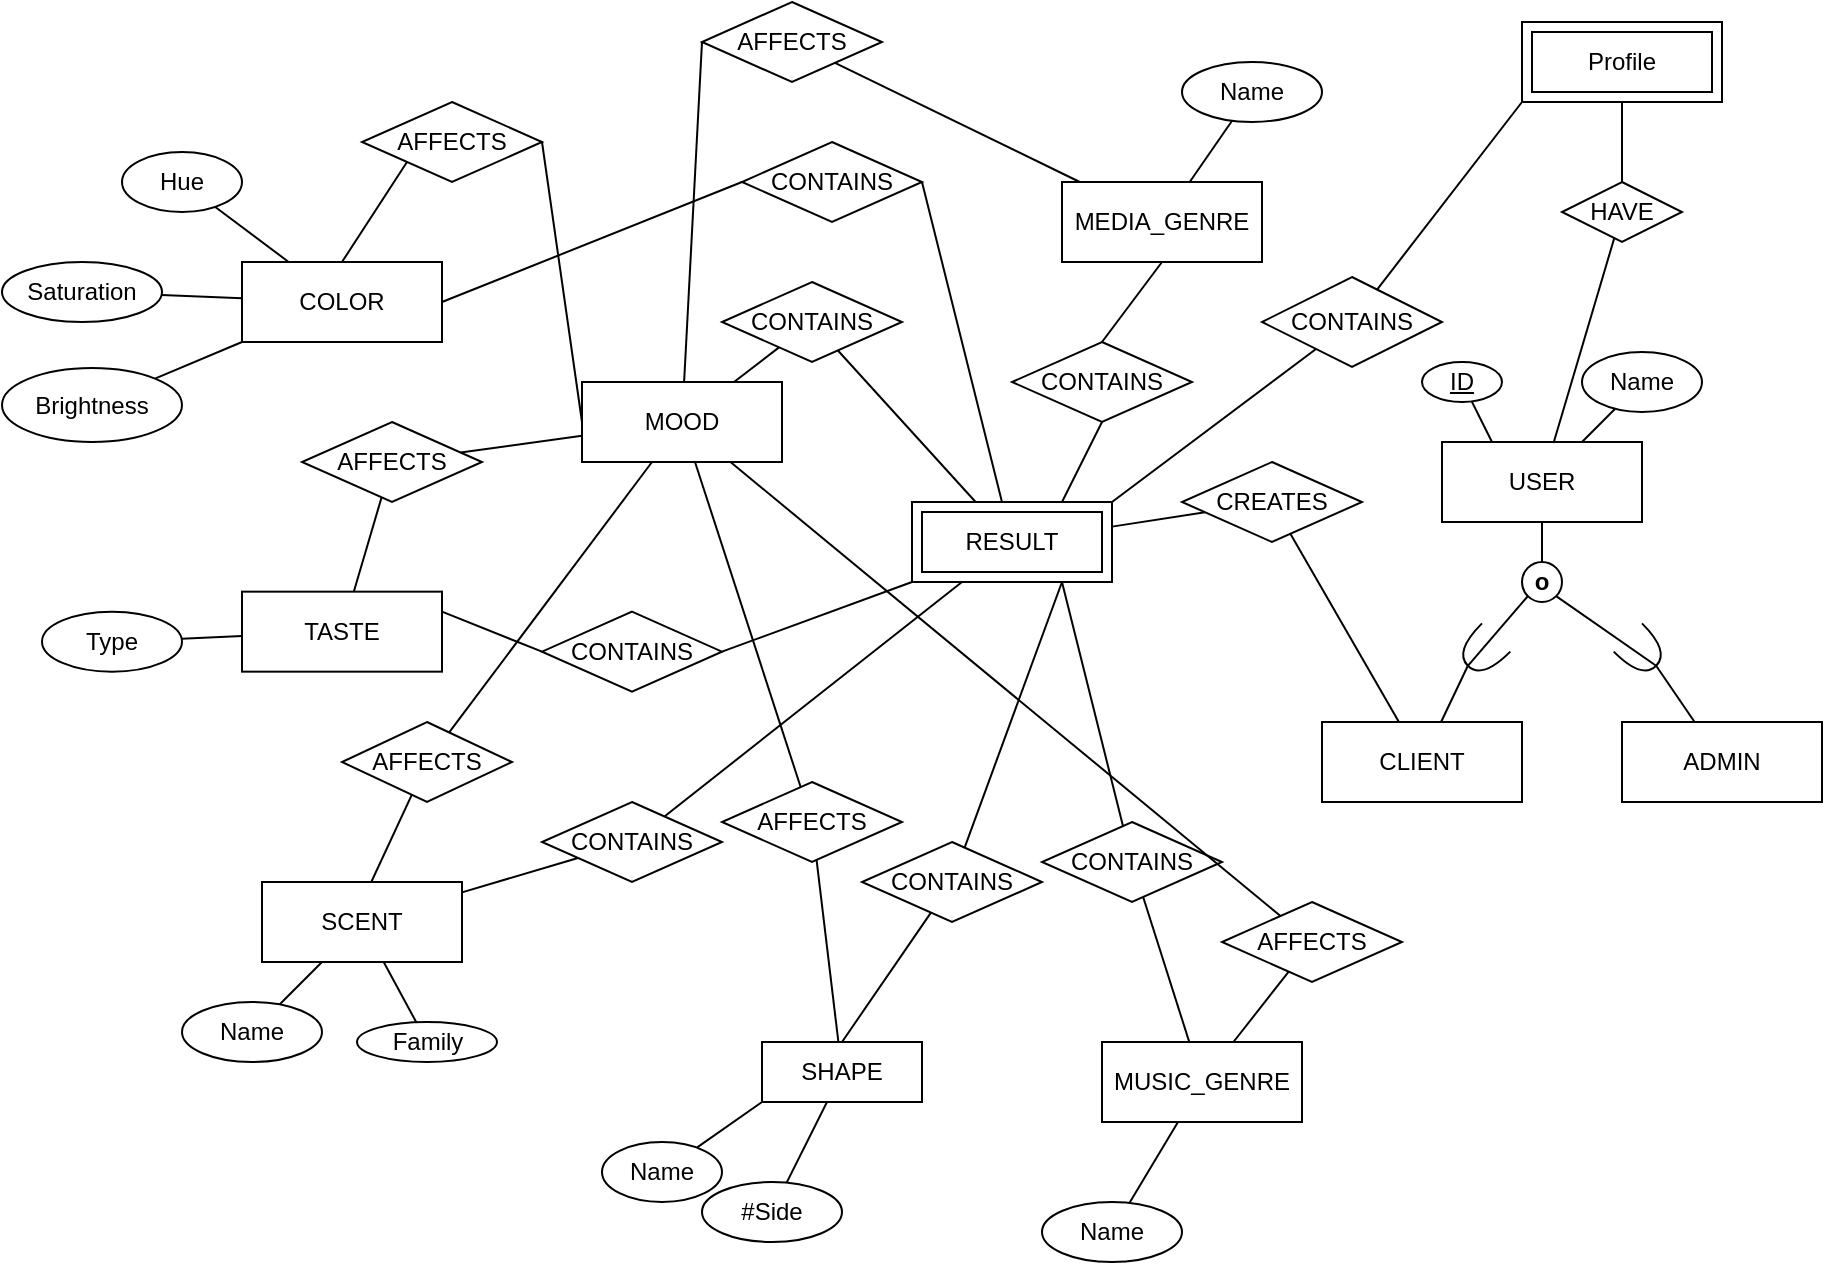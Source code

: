 <mxfile version="15.5.0" type="device"><diagram id="R2lEEEUBdFMjLlhIrx00" name="Page-1"><mxGraphModel dx="1856" dy="685" grid="1" gridSize="10" guides="1" tooltips="1" connect="1" arrows="1" fold="1" page="1" pageScale="1" pageWidth="850" pageHeight="1100" math="0" shadow="0" extFonts="Permanent Marker^https://fonts.googleapis.com/css?family=Permanent+Marker"><root><mxCell id="0"/><mxCell id="1" parent="0"/><mxCell id="CnkEdXGukRLFIG1xnINJ-50" style="edgeStyle=none;rounded=0;orthogonalLoop=1;jettySize=auto;html=1;exitX=0;exitY=0.5;exitDx=0;exitDy=0;entryX=1;entryY=0.5;entryDx=0;entryDy=0;endArrow=none;endFill=0;" edge="1" parent="1" source="CnkEdXGukRLFIG1xnINJ-2" target="CnkEdXGukRLFIG1xnINJ-48"><mxGeometry relative="1" as="geometry"/></mxCell><mxCell id="CnkEdXGukRLFIG1xnINJ-55" style="edgeStyle=none;rounded=0;orthogonalLoop=1;jettySize=auto;html=1;endArrow=none;endFill=0;" edge="1" parent="1" source="CnkEdXGukRLFIG1xnINJ-2" target="CnkEdXGukRLFIG1xnINJ-54"><mxGeometry relative="1" as="geometry"/></mxCell><mxCell id="CnkEdXGukRLFIG1xnINJ-59" style="edgeStyle=none;rounded=0;orthogonalLoop=1;jettySize=auto;html=1;endArrow=none;endFill=0;" edge="1" parent="1" source="CnkEdXGukRLFIG1xnINJ-2" target="CnkEdXGukRLFIG1xnINJ-57"><mxGeometry relative="1" as="geometry"/></mxCell><mxCell id="CnkEdXGukRLFIG1xnINJ-2" value="MOOD" style="whiteSpace=wrap;html=1;align=center;" vertex="1" parent="1"><mxGeometry x="210" y="250" width="100" height="40" as="geometry"/></mxCell><mxCell id="CnkEdXGukRLFIG1xnINJ-71" style="edgeStyle=none;rounded=0;orthogonalLoop=1;jettySize=auto;html=1;endArrow=none;endFill=0;" edge="1" parent="1" source="CnkEdXGukRLFIG1xnINJ-3" target="CnkEdXGukRLFIG1xnINJ-70"><mxGeometry relative="1" as="geometry"/></mxCell><mxCell id="CnkEdXGukRLFIG1xnINJ-3" value="MUSIC_GENRE" style="whiteSpace=wrap;html=1;align=center;" vertex="1" parent="1"><mxGeometry x="470" y="580" width="100" height="40" as="geometry"/></mxCell><mxCell id="CnkEdXGukRLFIG1xnINJ-46" style="edgeStyle=none;rounded=0;orthogonalLoop=1;jettySize=auto;html=1;exitX=0.5;exitY=1;exitDx=0;exitDy=0;entryX=0.5;entryY=0;entryDx=0;entryDy=0;endArrow=none;endFill=0;" edge="1" parent="1" source="CnkEdXGukRLFIG1xnINJ-4" target="CnkEdXGukRLFIG1xnINJ-45"><mxGeometry relative="1" as="geometry"/></mxCell><mxCell id="CnkEdXGukRLFIG1xnINJ-64" style="edgeStyle=none;rounded=0;orthogonalLoop=1;jettySize=auto;html=1;endArrow=none;endFill=0;" edge="1" parent="1" source="CnkEdXGukRLFIG1xnINJ-4" target="CnkEdXGukRLFIG1xnINJ-63"><mxGeometry relative="1" as="geometry"/></mxCell><mxCell id="CnkEdXGukRLFIG1xnINJ-79" style="edgeStyle=none;rounded=0;orthogonalLoop=1;jettySize=auto;html=1;endArrow=none;endFill=0;" edge="1" parent="1" source="CnkEdXGukRLFIG1xnINJ-4" target="CnkEdXGukRLFIG1xnINJ-78"><mxGeometry relative="1" as="geometry"/></mxCell><mxCell id="CnkEdXGukRLFIG1xnINJ-4" value="MEDIA_GENRE" style="whiteSpace=wrap;html=1;align=center;" vertex="1" parent="1"><mxGeometry x="450" y="150" width="100" height="40" as="geometry"/></mxCell><mxCell id="CnkEdXGukRLFIG1xnINJ-77" style="edgeStyle=none;rounded=0;orthogonalLoop=1;jettySize=auto;html=1;endArrow=none;endFill=0;" edge="1" parent="1" source="CnkEdXGukRLFIG1xnINJ-5" target="CnkEdXGukRLFIG1xnINJ-76"><mxGeometry relative="1" as="geometry"/></mxCell><mxCell id="CnkEdXGukRLFIG1xnINJ-94" style="edgeStyle=none;rounded=0;orthogonalLoop=1;jettySize=auto;html=1;exitX=0;exitY=1;exitDx=0;exitDy=0;endArrow=none;endFill=0;" edge="1" parent="1" source="CnkEdXGukRLFIG1xnINJ-5" target="CnkEdXGukRLFIG1xnINJ-93"><mxGeometry relative="1" as="geometry"/></mxCell><mxCell id="CnkEdXGukRLFIG1xnINJ-5" value="COLOR" style="whiteSpace=wrap;html=1;align=center;" vertex="1" parent="1"><mxGeometry x="40" y="190" width="100" height="40" as="geometry"/></mxCell><mxCell id="CnkEdXGukRLFIG1xnINJ-56" style="edgeStyle=none;rounded=0;orthogonalLoop=1;jettySize=auto;html=1;endArrow=none;endFill=0;" edge="1" parent="1" target="CnkEdXGukRLFIG1xnINJ-54"><mxGeometry relative="1" as="geometry"><mxPoint x="100" y="510" as="sourcePoint"/></mxGeometry></mxCell><mxCell id="CnkEdXGukRLFIG1xnINJ-67" style="edgeStyle=none;rounded=0;orthogonalLoop=1;jettySize=auto;html=1;endArrow=none;endFill=0;" edge="1" parent="1" source="CnkEdXGukRLFIG1xnINJ-6" target="CnkEdXGukRLFIG1xnINJ-66"><mxGeometry relative="1" as="geometry"><mxPoint x="70" y="530" as="sourcePoint"/></mxGeometry></mxCell><mxCell id="CnkEdXGukRLFIG1xnINJ-97" style="edgeStyle=none;rounded=0;orthogonalLoop=1;jettySize=auto;html=1;endArrow=none;endFill=0;" edge="1" parent="1" source="CnkEdXGukRLFIG1xnINJ-6" target="CnkEdXGukRLFIG1xnINJ-96"><mxGeometry relative="1" as="geometry"/></mxCell><mxCell id="CnkEdXGukRLFIG1xnINJ-6" value="SCENT" style="whiteSpace=wrap;html=1;align=center;" vertex="1" parent="1"><mxGeometry x="50" y="500" width="100" height="40" as="geometry"/></mxCell><mxCell id="CnkEdXGukRLFIG1xnINJ-75" style="edgeStyle=none;rounded=0;orthogonalLoop=1;jettySize=auto;html=1;endArrow=none;endFill=0;" edge="1" parent="1" source="CnkEdXGukRLFIG1xnINJ-7" target="CnkEdXGukRLFIG1xnINJ-74"><mxGeometry relative="1" as="geometry"/></mxCell><mxCell id="CnkEdXGukRLFIG1xnINJ-7" value="TASTE" style="whiteSpace=wrap;html=1;align=center;" vertex="1" parent="1"><mxGeometry x="40" y="354.83" width="100" height="40" as="geometry"/></mxCell><mxCell id="CnkEdXGukRLFIG1xnINJ-58" style="edgeStyle=none;rounded=0;orthogonalLoop=1;jettySize=auto;html=1;endArrow=none;endFill=0;" edge="1" parent="1" source="CnkEdXGukRLFIG1xnINJ-8" target="CnkEdXGukRLFIG1xnINJ-57"><mxGeometry relative="1" as="geometry"/></mxCell><mxCell id="CnkEdXGukRLFIG1xnINJ-69" style="edgeStyle=none;rounded=0;orthogonalLoop=1;jettySize=auto;html=1;endArrow=none;endFill=0;" edge="1" parent="1" source="CnkEdXGukRLFIG1xnINJ-8" target="CnkEdXGukRLFIG1xnINJ-68"><mxGeometry relative="1" as="geometry"/></mxCell><mxCell id="CnkEdXGukRLFIG1xnINJ-99" style="edgeStyle=none;rounded=0;orthogonalLoop=1;jettySize=auto;html=1;exitX=0;exitY=1;exitDx=0;exitDy=0;endArrow=none;endFill=0;" edge="1" parent="1" source="CnkEdXGukRLFIG1xnINJ-8" target="CnkEdXGukRLFIG1xnINJ-98"><mxGeometry relative="1" as="geometry"/></mxCell><mxCell id="CnkEdXGukRLFIG1xnINJ-8" value="SHAPE" style="whiteSpace=wrap;html=1;align=center;" vertex="1" parent="1"><mxGeometry x="300" y="580" width="80" height="30" as="geometry"/></mxCell><mxCell id="CnkEdXGukRLFIG1xnINJ-15" style="edgeStyle=none;rounded=0;orthogonalLoop=1;jettySize=auto;html=1;endArrow=none;endFill=0;" edge="1" parent="1" source="CnkEdXGukRLFIG1xnINJ-10" target="CnkEdXGukRLFIG1xnINJ-13"><mxGeometry relative="1" as="geometry"/></mxCell><mxCell id="CnkEdXGukRLFIG1xnINJ-19" style="edgeStyle=none;rounded=0;orthogonalLoop=1;jettySize=auto;html=1;exitX=0.5;exitY=1;exitDx=0;exitDy=0;entryX=0.5;entryY=0;entryDx=0;entryDy=0;endArrow=none;endFill=0;" edge="1" parent="1" source="CnkEdXGukRLFIG1xnINJ-9" target="CnkEdXGukRLFIG1xnINJ-18"><mxGeometry relative="1" as="geometry"/></mxCell><mxCell id="CnkEdXGukRLFIG1xnINJ-73" style="edgeStyle=none;rounded=0;orthogonalLoop=1;jettySize=auto;html=1;endArrow=none;endFill=0;" edge="1" parent="1" source="CnkEdXGukRLFIG1xnINJ-9" target="CnkEdXGukRLFIG1xnINJ-72"><mxGeometry relative="1" as="geometry"/></mxCell><mxCell id="CnkEdXGukRLFIG1xnINJ-81" style="edgeStyle=none;rounded=0;orthogonalLoop=1;jettySize=auto;html=1;exitX=0.25;exitY=0;exitDx=0;exitDy=0;endArrow=none;endFill=0;" edge="1" parent="1" source="CnkEdXGukRLFIG1xnINJ-9" target="CnkEdXGukRLFIG1xnINJ-80"><mxGeometry relative="1" as="geometry"/></mxCell><mxCell id="CnkEdXGukRLFIG1xnINJ-9" value="USER" style="whiteSpace=wrap;html=1;align=center;" vertex="1" parent="1"><mxGeometry x="640" y="280" width="100" height="40" as="geometry"/></mxCell><mxCell id="CnkEdXGukRLFIG1xnINJ-10" value="CLIENT" style="whiteSpace=wrap;html=1;align=center;" vertex="1" parent="1"><mxGeometry x="580" y="420" width="100" height="40" as="geometry"/></mxCell><mxCell id="CnkEdXGukRLFIG1xnINJ-11" value="ADMIN" style="whiteSpace=wrap;html=1;align=center;" vertex="1" parent="1"><mxGeometry x="730" y="420" width="100" height="40" as="geometry"/></mxCell><mxCell id="CnkEdXGukRLFIG1xnINJ-14" style="rounded=0;orthogonalLoop=1;jettySize=auto;html=1;endArrow=none;endFill=0;" edge="1" parent="1" source="CnkEdXGukRLFIG1xnINJ-24" target="CnkEdXGukRLFIG1xnINJ-13"><mxGeometry relative="1" as="geometry"><mxPoint x="460" y="360" as="sourcePoint"/></mxGeometry></mxCell><mxCell id="CnkEdXGukRLFIG1xnINJ-13" value="CREATES" style="shape=rhombus;perimeter=rhombusPerimeter;whiteSpace=wrap;html=1;align=center;" vertex="1" parent="1"><mxGeometry x="510" y="290" width="90" height="40" as="geometry"/></mxCell><mxCell id="CnkEdXGukRLFIG1xnINJ-20" style="edgeStyle=none;rounded=0;orthogonalLoop=1;jettySize=auto;html=1;exitX=1;exitY=0.5;exitDx=0;exitDy=0;exitPerimeter=0;entryX=0;entryY=1;entryDx=0;entryDy=0;endArrow=none;endFill=0;" edge="1" parent="1" source="CnkEdXGukRLFIG1xnINJ-16" target="CnkEdXGukRLFIG1xnINJ-18"><mxGeometry relative="1" as="geometry"/></mxCell><mxCell id="CnkEdXGukRLFIG1xnINJ-21" style="edgeStyle=none;rounded=0;orthogonalLoop=1;jettySize=auto;html=1;exitX=1;exitY=0.5;exitDx=0;exitDy=0;exitPerimeter=0;endArrow=none;endFill=0;" edge="1" parent="1" source="CnkEdXGukRLFIG1xnINJ-16" target="CnkEdXGukRLFIG1xnINJ-10"><mxGeometry relative="1" as="geometry"/></mxCell><mxCell id="CnkEdXGukRLFIG1xnINJ-16" value="" style="shape=requiredInterface;html=1;verticalLabelPosition=bottom;sketch=0;rotation=135;" vertex="1" parent="1"><mxGeometry x="650" y="374.83" width="20" height="20" as="geometry"/></mxCell><mxCell id="CnkEdXGukRLFIG1xnINJ-23" style="edgeStyle=none;rounded=0;orthogonalLoop=1;jettySize=auto;html=1;exitX=1;exitY=0.5;exitDx=0;exitDy=0;exitPerimeter=0;endArrow=none;endFill=0;" edge="1" parent="1" source="CnkEdXGukRLFIG1xnINJ-17" target="CnkEdXGukRLFIG1xnINJ-11"><mxGeometry relative="1" as="geometry"/></mxCell><mxCell id="CnkEdXGukRLFIG1xnINJ-17" value="" style="shape=requiredInterface;html=1;verticalLabelPosition=bottom;sketch=0;rotation=45;" vertex="1" parent="1"><mxGeometry x="730" y="374.83" width="20" height="20" as="geometry"/></mxCell><mxCell id="CnkEdXGukRLFIG1xnINJ-22" style="edgeStyle=none;rounded=0;orthogonalLoop=1;jettySize=auto;html=1;exitX=1;exitY=1;exitDx=0;exitDy=0;entryX=1;entryY=0.5;entryDx=0;entryDy=0;entryPerimeter=0;endArrow=none;endFill=0;" edge="1" parent="1" source="CnkEdXGukRLFIG1xnINJ-18" target="CnkEdXGukRLFIG1xnINJ-17"><mxGeometry relative="1" as="geometry"/></mxCell><mxCell id="CnkEdXGukRLFIG1xnINJ-18" value="&lt;b&gt;o&lt;/b&gt;" style="ellipse;whiteSpace=wrap;html=1;aspect=fixed;" vertex="1" parent="1"><mxGeometry x="680" y="340" width="20" height="20" as="geometry"/></mxCell><mxCell id="CnkEdXGukRLFIG1xnINJ-31" style="edgeStyle=none;rounded=0;orthogonalLoop=1;jettySize=auto;html=1;endArrow=none;endFill=0;" edge="1" parent="1" source="CnkEdXGukRLFIG1xnINJ-24" target="CnkEdXGukRLFIG1xnINJ-30"><mxGeometry relative="1" as="geometry"/></mxCell><mxCell id="CnkEdXGukRLFIG1xnINJ-35" style="edgeStyle=none;rounded=0;orthogonalLoop=1;jettySize=auto;html=1;exitX=0;exitY=1;exitDx=0;exitDy=0;entryX=1;entryY=0.5;entryDx=0;entryDy=0;endArrow=none;endFill=0;" edge="1" parent="1" source="CnkEdXGukRLFIG1xnINJ-24" target="CnkEdXGukRLFIG1xnINJ-28"><mxGeometry relative="1" as="geometry"/></mxCell><mxCell id="CnkEdXGukRLFIG1xnINJ-37" style="edgeStyle=none;rounded=0;orthogonalLoop=1;jettySize=auto;html=1;exitX=0.25;exitY=1;exitDx=0;exitDy=0;endArrow=none;endFill=0;" edge="1" parent="1" source="CnkEdXGukRLFIG1xnINJ-24" target="CnkEdXGukRLFIG1xnINJ-36"><mxGeometry relative="1" as="geometry"/></mxCell><mxCell id="CnkEdXGukRLFIG1xnINJ-40" style="edgeStyle=none;rounded=0;orthogonalLoop=1;jettySize=auto;html=1;exitX=0.75;exitY=1;exitDx=0;exitDy=0;endArrow=none;endFill=0;" edge="1" parent="1" source="CnkEdXGukRLFIG1xnINJ-24" target="CnkEdXGukRLFIG1xnINJ-39"><mxGeometry relative="1" as="geometry"/></mxCell><mxCell id="CnkEdXGukRLFIG1xnINJ-43" style="edgeStyle=none;rounded=0;orthogonalLoop=1;jettySize=auto;html=1;exitX=0.75;exitY=1;exitDx=0;exitDy=0;endArrow=none;endFill=0;" edge="1" parent="1" source="CnkEdXGukRLFIG1xnINJ-24" target="CnkEdXGukRLFIG1xnINJ-42"><mxGeometry relative="1" as="geometry"/></mxCell><mxCell id="CnkEdXGukRLFIG1xnINJ-47" style="edgeStyle=none;rounded=0;orthogonalLoop=1;jettySize=auto;html=1;exitX=0.75;exitY=0;exitDx=0;exitDy=0;entryX=0.5;entryY=1;entryDx=0;entryDy=0;endArrow=none;endFill=0;" edge="1" parent="1" source="CnkEdXGukRLFIG1xnINJ-24" target="CnkEdXGukRLFIG1xnINJ-45"><mxGeometry relative="1" as="geometry"/></mxCell><mxCell id="CnkEdXGukRLFIG1xnINJ-90" style="edgeStyle=none;rounded=0;orthogonalLoop=1;jettySize=auto;html=1;exitX=1;exitY=0;exitDx=0;exitDy=0;endArrow=none;endFill=0;" edge="1" parent="1" source="CnkEdXGukRLFIG1xnINJ-24" target="CnkEdXGukRLFIG1xnINJ-88"><mxGeometry relative="1" as="geometry"/></mxCell><mxCell id="CnkEdXGukRLFIG1xnINJ-24" value="RESULT" style="shape=ext;margin=3;double=1;whiteSpace=wrap;html=1;align=center;" vertex="1" parent="1"><mxGeometry x="375" y="310" width="100" height="40" as="geometry"/></mxCell><mxCell id="CnkEdXGukRLFIG1xnINJ-26" style="edgeStyle=none;rounded=0;orthogonalLoop=1;jettySize=auto;html=1;exitX=1;exitY=0.5;exitDx=0;exitDy=0;endArrow=none;endFill=0;" edge="1" parent="1" source="CnkEdXGukRLFIG1xnINJ-25" target="CnkEdXGukRLFIG1xnINJ-24"><mxGeometry relative="1" as="geometry"/></mxCell><mxCell id="CnkEdXGukRLFIG1xnINJ-27" style="edgeStyle=none;rounded=0;orthogonalLoop=1;jettySize=auto;html=1;exitX=0;exitY=0.5;exitDx=0;exitDy=0;entryX=1;entryY=0.5;entryDx=0;entryDy=0;endArrow=none;endFill=0;" edge="1" parent="1" source="CnkEdXGukRLFIG1xnINJ-25" target="CnkEdXGukRLFIG1xnINJ-5"><mxGeometry relative="1" as="geometry"/></mxCell><mxCell id="CnkEdXGukRLFIG1xnINJ-25" value="CONTAINS" style="shape=rhombus;perimeter=rhombusPerimeter;whiteSpace=wrap;html=1;align=center;" vertex="1" parent="1"><mxGeometry x="290" y="130" width="90" height="40" as="geometry"/></mxCell><mxCell id="CnkEdXGukRLFIG1xnINJ-33" style="edgeStyle=none;rounded=0;orthogonalLoop=1;jettySize=auto;html=1;exitX=0;exitY=0.5;exitDx=0;exitDy=0;entryX=1;entryY=0.25;entryDx=0;entryDy=0;endArrow=none;endFill=0;" edge="1" parent="1" source="CnkEdXGukRLFIG1xnINJ-28" target="CnkEdXGukRLFIG1xnINJ-7"><mxGeometry relative="1" as="geometry"/></mxCell><mxCell id="CnkEdXGukRLFIG1xnINJ-28" value="CONTAINS" style="shape=rhombus;perimeter=rhombusPerimeter;whiteSpace=wrap;html=1;align=center;" vertex="1" parent="1"><mxGeometry x="190" y="364.83" width="90" height="40" as="geometry"/></mxCell><mxCell id="CnkEdXGukRLFIG1xnINJ-32" style="edgeStyle=none;rounded=0;orthogonalLoop=1;jettySize=auto;html=1;endArrow=none;endFill=0;" edge="1" parent="1" source="CnkEdXGukRLFIG1xnINJ-30" target="CnkEdXGukRLFIG1xnINJ-2"><mxGeometry relative="1" as="geometry"/></mxCell><mxCell id="CnkEdXGukRLFIG1xnINJ-30" value="CONTAINS" style="shape=rhombus;perimeter=rhombusPerimeter;whiteSpace=wrap;html=1;align=center;" vertex="1" parent="1"><mxGeometry x="280" y="200" width="90" height="40" as="geometry"/></mxCell><mxCell id="CnkEdXGukRLFIG1xnINJ-38" style="edgeStyle=none;rounded=0;orthogonalLoop=1;jettySize=auto;html=1;endArrow=none;endFill=0;" edge="1" parent="1" source="CnkEdXGukRLFIG1xnINJ-36" target="CnkEdXGukRLFIG1xnINJ-6"><mxGeometry relative="1" as="geometry"/></mxCell><mxCell id="CnkEdXGukRLFIG1xnINJ-36" value="CONTAINS" style="shape=rhombus;perimeter=rhombusPerimeter;whiteSpace=wrap;html=1;align=center;" vertex="1" parent="1"><mxGeometry x="190" y="460" width="90" height="40" as="geometry"/></mxCell><mxCell id="CnkEdXGukRLFIG1xnINJ-41" style="edgeStyle=none;rounded=0;orthogonalLoop=1;jettySize=auto;html=1;endArrow=none;endFill=0;" edge="1" parent="1" source="CnkEdXGukRLFIG1xnINJ-39" target="CnkEdXGukRLFIG1xnINJ-3"><mxGeometry relative="1" as="geometry"/></mxCell><mxCell id="CnkEdXGukRLFIG1xnINJ-39" value="CONTAINS" style="shape=rhombus;perimeter=rhombusPerimeter;whiteSpace=wrap;html=1;align=center;" vertex="1" parent="1"><mxGeometry x="440" y="470" width="90" height="40" as="geometry"/></mxCell><mxCell id="CnkEdXGukRLFIG1xnINJ-44" style="edgeStyle=none;rounded=0;orthogonalLoop=1;jettySize=auto;html=1;endArrow=none;endFill=0;entryX=0.5;entryY=0;entryDx=0;entryDy=0;" edge="1" parent="1" source="CnkEdXGukRLFIG1xnINJ-42" target="CnkEdXGukRLFIG1xnINJ-8"><mxGeometry relative="1" as="geometry"/></mxCell><mxCell id="CnkEdXGukRLFIG1xnINJ-42" value="CONTAINS" style="shape=rhombus;perimeter=rhombusPerimeter;whiteSpace=wrap;html=1;align=center;" vertex="1" parent="1"><mxGeometry x="350" y="480" width="90" height="40" as="geometry"/></mxCell><mxCell id="CnkEdXGukRLFIG1xnINJ-45" value="CONTAINS" style="shape=rhombus;perimeter=rhombusPerimeter;whiteSpace=wrap;html=1;align=center;" vertex="1" parent="1"><mxGeometry x="425" y="230" width="90" height="40" as="geometry"/></mxCell><mxCell id="CnkEdXGukRLFIG1xnINJ-49" style="edgeStyle=none;rounded=0;orthogonalLoop=1;jettySize=auto;html=1;exitX=0;exitY=1;exitDx=0;exitDy=0;entryX=0.5;entryY=0;entryDx=0;entryDy=0;endArrow=none;endFill=0;" edge="1" parent="1" source="CnkEdXGukRLFIG1xnINJ-48" target="CnkEdXGukRLFIG1xnINJ-5"><mxGeometry relative="1" as="geometry"/></mxCell><mxCell id="CnkEdXGukRLFIG1xnINJ-48" value="AFFECTS" style="shape=rhombus;perimeter=rhombusPerimeter;whiteSpace=wrap;html=1;align=center;" vertex="1" parent="1"><mxGeometry x="100" y="110" width="90" height="40" as="geometry"/></mxCell><mxCell id="CnkEdXGukRLFIG1xnINJ-52" style="edgeStyle=none;rounded=0;orthogonalLoop=1;jettySize=auto;html=1;endArrow=none;endFill=0;" edge="1" parent="1" source="CnkEdXGukRLFIG1xnINJ-51" target="CnkEdXGukRLFIG1xnINJ-2"><mxGeometry relative="1" as="geometry"/></mxCell><mxCell id="CnkEdXGukRLFIG1xnINJ-53" style="edgeStyle=none;rounded=0;orthogonalLoop=1;jettySize=auto;html=1;endArrow=none;endFill=0;" edge="1" parent="1" source="CnkEdXGukRLFIG1xnINJ-51" target="CnkEdXGukRLFIG1xnINJ-7"><mxGeometry relative="1" as="geometry"/></mxCell><mxCell id="CnkEdXGukRLFIG1xnINJ-51" value="AFFECTS" style="shape=rhombus;perimeter=rhombusPerimeter;whiteSpace=wrap;html=1;align=center;" vertex="1" parent="1"><mxGeometry x="70" y="270" width="90" height="40" as="geometry"/></mxCell><mxCell id="CnkEdXGukRLFIG1xnINJ-54" value="AFFECTS" style="shape=rhombus;perimeter=rhombusPerimeter;whiteSpace=wrap;html=1;align=center;" vertex="1" parent="1"><mxGeometry x="90" y="420" width="85" height="40" as="geometry"/></mxCell><mxCell id="CnkEdXGukRLFIG1xnINJ-57" value="AFFECTS" style="shape=rhombus;perimeter=rhombusPerimeter;whiteSpace=wrap;html=1;align=center;" vertex="1" parent="1"><mxGeometry x="280" y="450" width="90" height="40" as="geometry"/></mxCell><mxCell id="CnkEdXGukRLFIG1xnINJ-61" style="edgeStyle=none;rounded=0;orthogonalLoop=1;jettySize=auto;html=1;endArrow=none;endFill=0;" edge="1" parent="1" source="CnkEdXGukRLFIG1xnINJ-60" target="CnkEdXGukRLFIG1xnINJ-3"><mxGeometry relative="1" as="geometry"/></mxCell><mxCell id="CnkEdXGukRLFIG1xnINJ-62" style="edgeStyle=none;rounded=0;orthogonalLoop=1;jettySize=auto;html=1;endArrow=none;endFill=0;" edge="1" parent="1" source="CnkEdXGukRLFIG1xnINJ-60" target="CnkEdXGukRLFIG1xnINJ-2"><mxGeometry relative="1" as="geometry"/></mxCell><mxCell id="CnkEdXGukRLFIG1xnINJ-60" value="AFFECTS" style="shape=rhombus;perimeter=rhombusPerimeter;whiteSpace=wrap;html=1;align=center;" vertex="1" parent="1"><mxGeometry x="530" y="510" width="90" height="40" as="geometry"/></mxCell><mxCell id="CnkEdXGukRLFIG1xnINJ-65" style="edgeStyle=none;rounded=0;orthogonalLoop=1;jettySize=auto;html=1;exitX=0;exitY=0.5;exitDx=0;exitDy=0;endArrow=none;endFill=0;" edge="1" parent="1" source="CnkEdXGukRLFIG1xnINJ-63" target="CnkEdXGukRLFIG1xnINJ-2"><mxGeometry relative="1" as="geometry"/></mxCell><mxCell id="CnkEdXGukRLFIG1xnINJ-63" value="AFFECTS" style="shape=rhombus;perimeter=rhombusPerimeter;whiteSpace=wrap;html=1;align=center;" vertex="1" parent="1"><mxGeometry x="270" y="60" width="90" height="40" as="geometry"/></mxCell><mxCell id="CnkEdXGukRLFIG1xnINJ-66" value="Name" style="ellipse;whiteSpace=wrap;html=1;align=center;" vertex="1" parent="1"><mxGeometry x="10" y="560" width="70" height="30" as="geometry"/></mxCell><mxCell id="CnkEdXGukRLFIG1xnINJ-68" value="#Side" style="ellipse;whiteSpace=wrap;html=1;align=center;" vertex="1" parent="1"><mxGeometry x="270" y="650" width="70" height="30" as="geometry"/></mxCell><mxCell id="CnkEdXGukRLFIG1xnINJ-70" value="Name" style="ellipse;whiteSpace=wrap;html=1;align=center;" vertex="1" parent="1"><mxGeometry x="440" y="660" width="70" height="30" as="geometry"/></mxCell><mxCell id="CnkEdXGukRLFIG1xnINJ-72" value="Name" style="ellipse;whiteSpace=wrap;html=1;align=center;" vertex="1" parent="1"><mxGeometry x="710" y="235" width="60" height="30" as="geometry"/></mxCell><mxCell id="CnkEdXGukRLFIG1xnINJ-74" value="Type" style="ellipse;whiteSpace=wrap;html=1;align=center;" vertex="1" parent="1"><mxGeometry x="-60" y="364.83" width="70" height="30" as="geometry"/></mxCell><mxCell id="CnkEdXGukRLFIG1xnINJ-76" value="Hue" style="ellipse;whiteSpace=wrap;html=1;align=center;" vertex="1" parent="1"><mxGeometry x="-20" y="135" width="60" height="30" as="geometry"/></mxCell><mxCell id="CnkEdXGukRLFIG1xnINJ-78" value="Name" style="ellipse;whiteSpace=wrap;html=1;align=center;" vertex="1" parent="1"><mxGeometry x="510" y="90" width="70" height="30" as="geometry"/></mxCell><mxCell id="CnkEdXGukRLFIG1xnINJ-80" value="ID" style="ellipse;whiteSpace=wrap;html=1;align=center;fontStyle=4;" vertex="1" parent="1"><mxGeometry x="630" y="240" width="40" height="20" as="geometry"/></mxCell><mxCell id="CnkEdXGukRLFIG1xnINJ-86" style="edgeStyle=none;rounded=0;orthogonalLoop=1;jettySize=auto;html=1;endArrow=none;endFill=0;" edge="1" parent="1" source="CnkEdXGukRLFIG1xnINJ-84" target="CnkEdXGukRLFIG1xnINJ-85"><mxGeometry relative="1" as="geometry"/></mxCell><mxCell id="CnkEdXGukRLFIG1xnINJ-89" style="edgeStyle=none;rounded=0;orthogonalLoop=1;jettySize=auto;html=1;exitX=0;exitY=1;exitDx=0;exitDy=0;endArrow=none;endFill=0;" edge="1" parent="1" source="CnkEdXGukRLFIG1xnINJ-84" target="CnkEdXGukRLFIG1xnINJ-88"><mxGeometry relative="1" as="geometry"/></mxCell><mxCell id="CnkEdXGukRLFIG1xnINJ-84" value="Profile" style="shape=ext;margin=3;double=1;whiteSpace=wrap;html=1;align=center;" vertex="1" parent="1"><mxGeometry x="680" y="70" width="100" height="40" as="geometry"/></mxCell><mxCell id="CnkEdXGukRLFIG1xnINJ-87" style="edgeStyle=none;rounded=0;orthogonalLoop=1;jettySize=auto;html=1;endArrow=none;endFill=0;" edge="1" parent="1" source="CnkEdXGukRLFIG1xnINJ-85" target="CnkEdXGukRLFIG1xnINJ-9"><mxGeometry relative="1" as="geometry"/></mxCell><mxCell id="CnkEdXGukRLFIG1xnINJ-85" value="HAVE" style="shape=rhombus;perimeter=rhombusPerimeter;whiteSpace=wrap;html=1;align=center;" vertex="1" parent="1"><mxGeometry x="700" y="150" width="60" height="30" as="geometry"/></mxCell><mxCell id="CnkEdXGukRLFIG1xnINJ-88" value="CONTAINS" style="shape=rhombus;perimeter=rhombusPerimeter;whiteSpace=wrap;html=1;align=center;" vertex="1" parent="1"><mxGeometry x="550" y="197.5" width="90" height="45" as="geometry"/></mxCell><mxCell id="CnkEdXGukRLFIG1xnINJ-92" style="edgeStyle=none;rounded=0;orthogonalLoop=1;jettySize=auto;html=1;endArrow=none;endFill=0;" edge="1" parent="1" source="CnkEdXGukRLFIG1xnINJ-91" target="CnkEdXGukRLFIG1xnINJ-5"><mxGeometry relative="1" as="geometry"/></mxCell><mxCell id="CnkEdXGukRLFIG1xnINJ-91" value="Saturation" style="ellipse;whiteSpace=wrap;html=1;align=center;" vertex="1" parent="1"><mxGeometry x="-80" y="190" width="80" height="30" as="geometry"/></mxCell><mxCell id="CnkEdXGukRLFIG1xnINJ-93" value="Brightness" style="ellipse;whiteSpace=wrap;html=1;align=center;" vertex="1" parent="1"><mxGeometry x="-80" y="243" width="90" height="37" as="geometry"/></mxCell><mxCell id="CnkEdXGukRLFIG1xnINJ-96" value="Family" style="ellipse;whiteSpace=wrap;html=1;align=center;" vertex="1" parent="1"><mxGeometry x="97.5" y="570" width="70" height="20" as="geometry"/></mxCell><mxCell id="CnkEdXGukRLFIG1xnINJ-98" value="Name" style="ellipse;whiteSpace=wrap;html=1;align=center;" vertex="1" parent="1"><mxGeometry x="220" y="630" width="60" height="30" as="geometry"/></mxCell></root></mxGraphModel></diagram></mxfile>